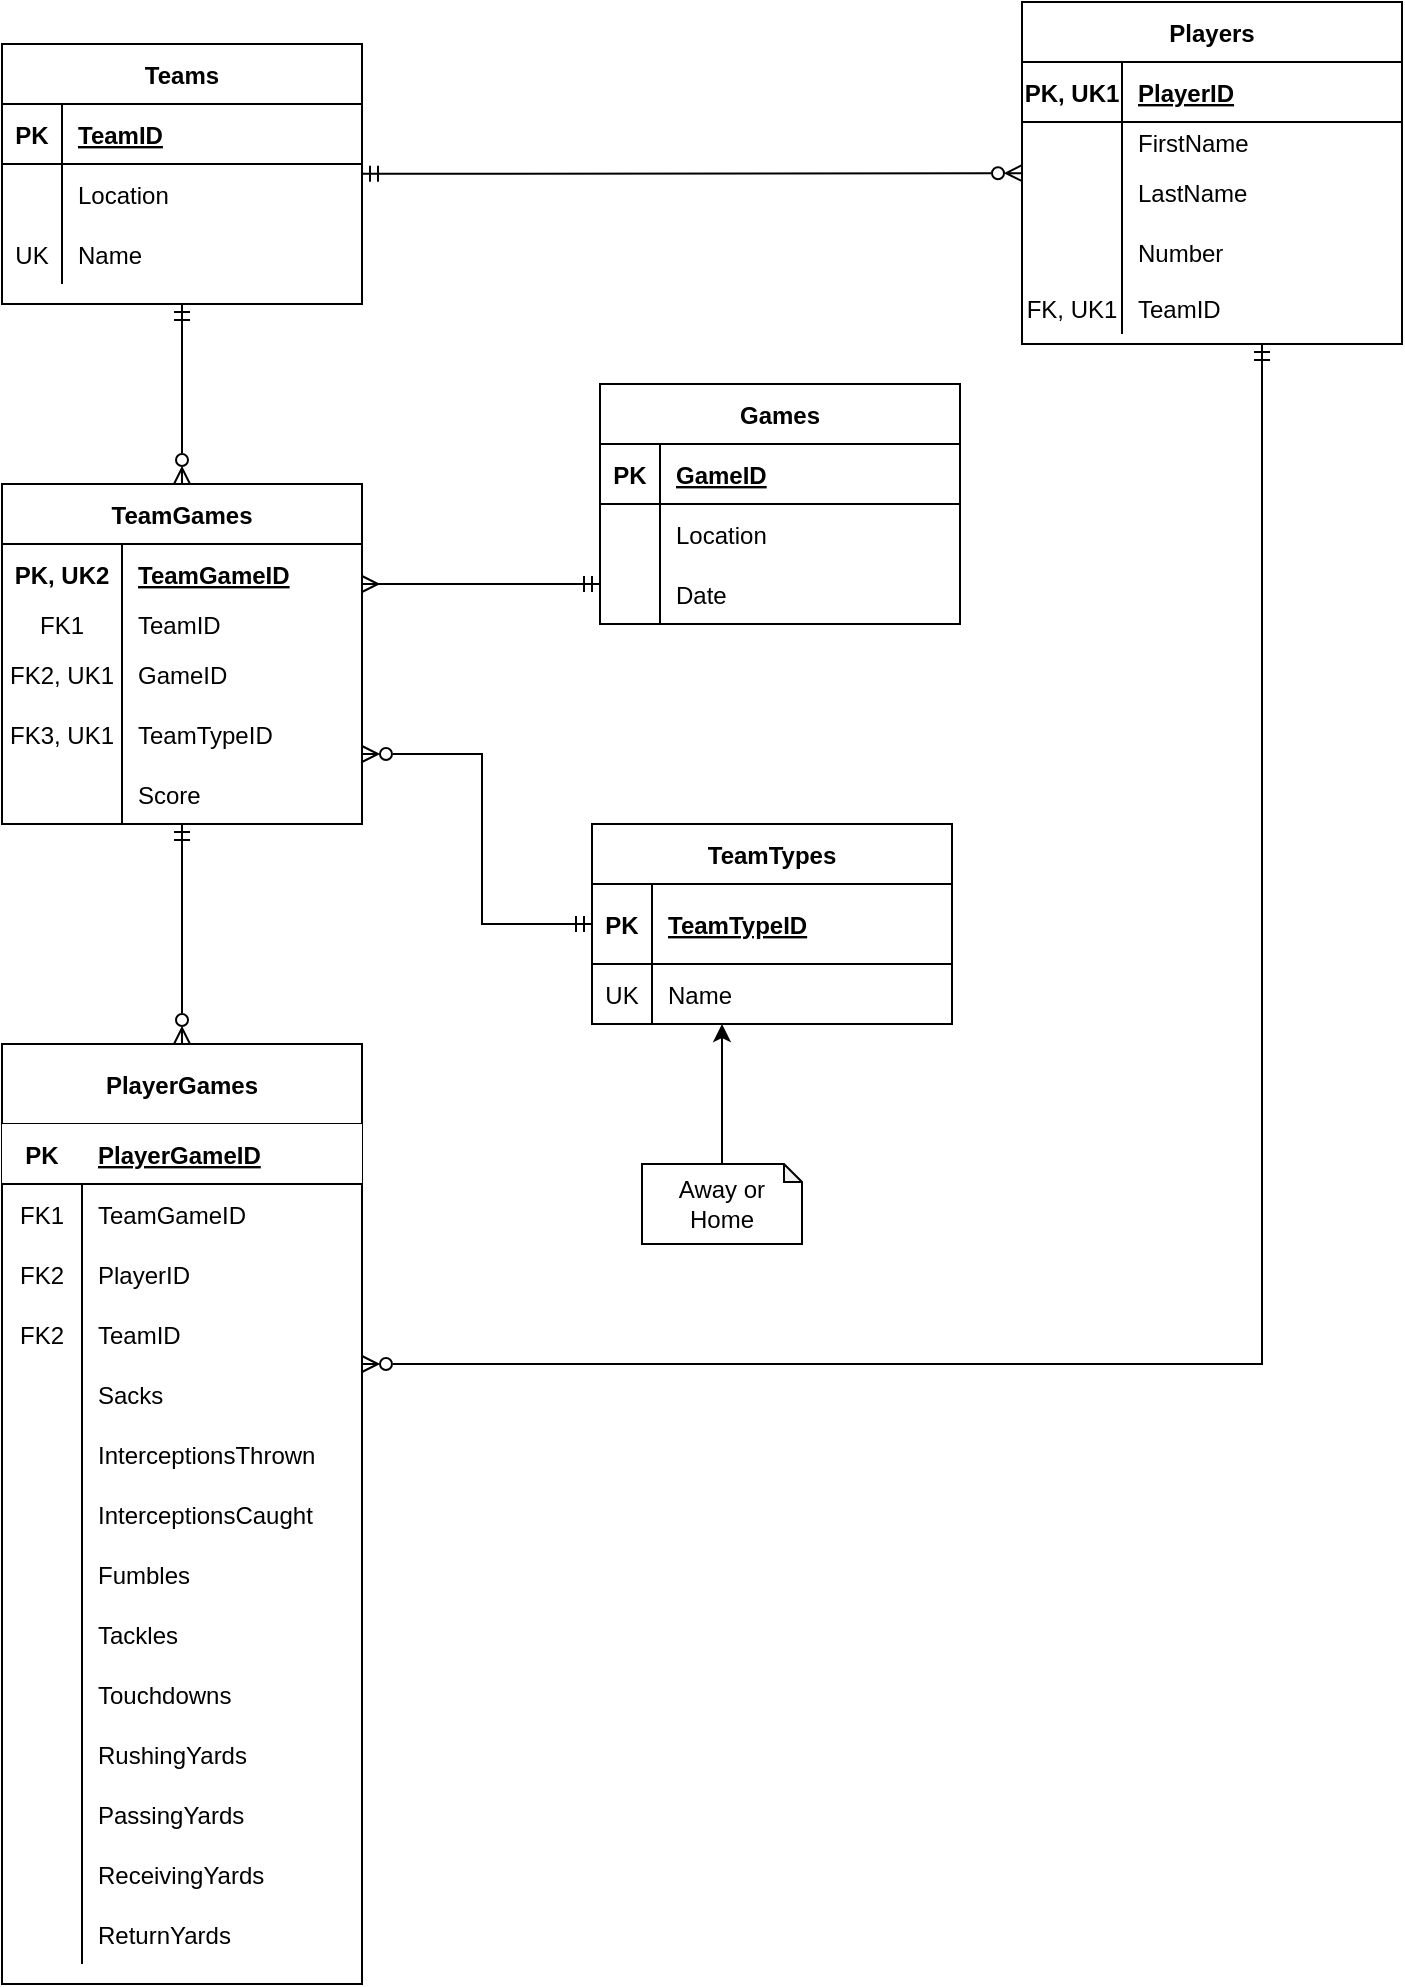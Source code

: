 <mxfile version="15.6.6" type="github">
  <diagram id="rpLcO44KEPqg9fNIF_PO" name="Page-1">
    <mxGraphModel dx="870" dy="626" grid="1" gridSize="10" guides="1" tooltips="1" connect="1" arrows="1" fold="1" page="1" pageScale="1" pageWidth="850" pageHeight="1100" math="0" shadow="0">
      <root>
        <mxCell id="0" />
        <mxCell id="1" parent="0" />
        <mxCell id="sva5IwoeSGfi5e30WyxT-1" style="rounded=0;orthogonalLoop=1;jettySize=auto;html=1;startArrow=ERmandOne;startFill=0;endArrow=ERzeroToMany;endFill=0;strokeColor=default;labelBackgroundColor=default;fontColor=default;" parent="1" source="sva5IwoeSGfi5e30WyxT-2" target="sva5IwoeSGfi5e30WyxT-15" edge="1">
          <mxGeometry relative="1" as="geometry">
            <mxPoint x="280" y="104" as="targetPoint" />
            <mxPoint x="220" y="111.6" as="sourcePoint" />
          </mxGeometry>
        </mxCell>
        <mxCell id="sva5IwoeSGfi5e30WyxT-2" value="Teams" style="shape=table;startSize=30;container=1;collapsible=1;childLayout=tableLayout;fixedRows=1;rowLines=0;fontStyle=1;align=center;resizeLast=1;" parent="1" vertex="1">
          <mxGeometry x="40" y="40" width="180" height="130" as="geometry" />
        </mxCell>
        <mxCell id="sva5IwoeSGfi5e30WyxT-3" value="" style="shape=partialRectangle;collapsible=0;dropTarget=0;pointerEvents=0;fillColor=none;top=0;left=0;bottom=1;right=0;points=[[0,0.5],[1,0.5]];portConstraint=eastwest;align=center;" parent="sva5IwoeSGfi5e30WyxT-2" vertex="1">
          <mxGeometry y="30" width="180" height="30" as="geometry" />
        </mxCell>
        <mxCell id="sva5IwoeSGfi5e30WyxT-4" value="PK" style="shape=partialRectangle;connectable=0;fillColor=none;top=0;left=0;bottom=0;right=0;fontStyle=1;overflow=hidden;align=center;" parent="sva5IwoeSGfi5e30WyxT-3" vertex="1">
          <mxGeometry width="30" height="30" as="geometry">
            <mxRectangle width="30" height="30" as="alternateBounds" />
          </mxGeometry>
        </mxCell>
        <mxCell id="sva5IwoeSGfi5e30WyxT-5" value="TeamID" style="shape=partialRectangle;connectable=0;fillColor=none;top=0;left=0;bottom=0;right=0;align=left;spacingLeft=6;fontStyle=5;overflow=hidden;" parent="sva5IwoeSGfi5e30WyxT-3" vertex="1">
          <mxGeometry x="30" width="150" height="30" as="geometry">
            <mxRectangle width="150" height="30" as="alternateBounds" />
          </mxGeometry>
        </mxCell>
        <mxCell id="sva5IwoeSGfi5e30WyxT-6" value="" style="shape=partialRectangle;collapsible=0;dropTarget=0;pointerEvents=0;fillColor=none;top=0;left=0;bottom=0;right=0;points=[[0,0.5],[1,0.5]];portConstraint=eastwest;align=center;" parent="sva5IwoeSGfi5e30WyxT-2" vertex="1">
          <mxGeometry y="60" width="180" height="30" as="geometry" />
        </mxCell>
        <mxCell id="sva5IwoeSGfi5e30WyxT-7" value="" style="shape=partialRectangle;connectable=0;fillColor=none;top=0;left=0;bottom=0;right=0;editable=1;overflow=hidden;align=center;" parent="sva5IwoeSGfi5e30WyxT-6" vertex="1">
          <mxGeometry width="30" height="30" as="geometry">
            <mxRectangle width="30" height="30" as="alternateBounds" />
          </mxGeometry>
        </mxCell>
        <mxCell id="sva5IwoeSGfi5e30WyxT-8" value="Location" style="shape=partialRectangle;connectable=0;fillColor=none;top=0;left=0;bottom=0;right=0;align=left;spacingLeft=6;overflow=hidden;" parent="sva5IwoeSGfi5e30WyxT-6" vertex="1">
          <mxGeometry x="30" width="150" height="30" as="geometry">
            <mxRectangle width="150" height="30" as="alternateBounds" />
          </mxGeometry>
        </mxCell>
        <mxCell id="sva5IwoeSGfi5e30WyxT-9" value="" style="shape=partialRectangle;collapsible=0;dropTarget=0;pointerEvents=0;fillColor=none;top=0;left=0;bottom=0;right=0;points=[[0,0.5],[1,0.5]];portConstraint=eastwest;align=center;" parent="sva5IwoeSGfi5e30WyxT-2" vertex="1">
          <mxGeometry y="90" width="180" height="30" as="geometry" />
        </mxCell>
        <mxCell id="sva5IwoeSGfi5e30WyxT-10" value="UK" style="shape=partialRectangle;connectable=0;fillColor=none;top=0;left=0;bottom=0;right=0;editable=1;overflow=hidden;align=center;" parent="sva5IwoeSGfi5e30WyxT-9" vertex="1">
          <mxGeometry width="30" height="30" as="geometry">
            <mxRectangle width="30" height="30" as="alternateBounds" />
          </mxGeometry>
        </mxCell>
        <mxCell id="sva5IwoeSGfi5e30WyxT-11" value="Name" style="shape=partialRectangle;connectable=0;fillColor=none;top=0;left=0;bottom=0;right=0;align=left;spacingLeft=6;overflow=hidden;" parent="sva5IwoeSGfi5e30WyxT-9" vertex="1">
          <mxGeometry x="30" width="150" height="30" as="geometry">
            <mxRectangle width="150" height="30" as="alternateBounds" />
          </mxGeometry>
        </mxCell>
        <mxCell id="sva5IwoeSGfi5e30WyxT-15" value="Players" style="shape=table;startSize=30;container=1;collapsible=1;childLayout=tableLayout;fixedRows=1;rowLines=0;fontStyle=1;align=center;resizeLast=1;fillColor=default;strokeColor=default;fontColor=default;" parent="1" vertex="1">
          <mxGeometry x="550" y="19" width="190" height="171" as="geometry" />
        </mxCell>
        <mxCell id="sva5IwoeSGfi5e30WyxT-16" value="" style="shape=partialRectangle;collapsible=0;dropTarget=0;pointerEvents=0;fillColor=none;top=0;left=0;bottom=1;right=0;points=[[0,0.5],[1,0.5]];portConstraint=eastwest;align=center;" parent="sva5IwoeSGfi5e30WyxT-15" vertex="1">
          <mxGeometry y="30" width="190" height="30" as="geometry" />
        </mxCell>
        <mxCell id="sva5IwoeSGfi5e30WyxT-17" value="PK, UK1" style="shape=partialRectangle;connectable=0;fillColor=none;top=0;left=0;bottom=0;right=0;fontStyle=1;overflow=hidden;align=center;fontColor=default;strokeColor=default;" parent="sva5IwoeSGfi5e30WyxT-16" vertex="1">
          <mxGeometry width="50" height="30" as="geometry">
            <mxRectangle width="50" height="30" as="alternateBounds" />
          </mxGeometry>
        </mxCell>
        <mxCell id="sva5IwoeSGfi5e30WyxT-18" value="PlayerID" style="shape=partialRectangle;connectable=0;fillColor=none;top=0;left=0;bottom=0;right=0;align=left;spacingLeft=6;fontStyle=5;overflow=hidden;" parent="sva5IwoeSGfi5e30WyxT-16" vertex="1">
          <mxGeometry x="50" width="140" height="30" as="geometry">
            <mxRectangle width="140" height="30" as="alternateBounds" />
          </mxGeometry>
        </mxCell>
        <mxCell id="sva5IwoeSGfi5e30WyxT-19" value="" style="shape=partialRectangle;collapsible=0;dropTarget=0;pointerEvents=0;fillColor=none;top=0;left=0;bottom=0;right=0;points=[[0,0.5],[1,0.5]];portConstraint=eastwest;align=center;" parent="sva5IwoeSGfi5e30WyxT-15" vertex="1">
          <mxGeometry y="60" width="190" height="20" as="geometry" />
        </mxCell>
        <mxCell id="sva5IwoeSGfi5e30WyxT-20" value="" style="shape=partialRectangle;connectable=0;fillColor=none;top=0;left=0;bottom=0;right=0;editable=1;overflow=hidden;align=center;" parent="sva5IwoeSGfi5e30WyxT-19" vertex="1">
          <mxGeometry width="50" height="20" as="geometry">
            <mxRectangle width="50" height="20" as="alternateBounds" />
          </mxGeometry>
        </mxCell>
        <mxCell id="sva5IwoeSGfi5e30WyxT-21" value="FirstName" style="shape=partialRectangle;connectable=0;fillColor=none;top=0;left=0;bottom=0;right=0;align=left;spacingLeft=6;overflow=hidden;" parent="sva5IwoeSGfi5e30WyxT-19" vertex="1">
          <mxGeometry x="50" width="140" height="20" as="geometry">
            <mxRectangle width="140" height="20" as="alternateBounds" />
          </mxGeometry>
        </mxCell>
        <mxCell id="sva5IwoeSGfi5e30WyxT-22" value="" style="shape=partialRectangle;collapsible=0;dropTarget=0;pointerEvents=0;fillColor=none;top=0;left=0;bottom=0;right=0;points=[[0,0.5],[1,0.5]];portConstraint=eastwest;align=center;" parent="sva5IwoeSGfi5e30WyxT-15" vertex="1">
          <mxGeometry y="80" width="190" height="30" as="geometry" />
        </mxCell>
        <mxCell id="sva5IwoeSGfi5e30WyxT-23" value="" style="shape=partialRectangle;connectable=0;fillColor=none;top=0;left=0;bottom=0;right=0;editable=1;overflow=hidden;align=center;" parent="sva5IwoeSGfi5e30WyxT-22" vertex="1">
          <mxGeometry width="50" height="30" as="geometry">
            <mxRectangle width="50" height="30" as="alternateBounds" />
          </mxGeometry>
        </mxCell>
        <mxCell id="sva5IwoeSGfi5e30WyxT-24" value="LastName" style="shape=partialRectangle;connectable=0;fillColor=none;top=0;left=0;bottom=0;right=0;align=left;spacingLeft=6;overflow=hidden;" parent="sva5IwoeSGfi5e30WyxT-22" vertex="1">
          <mxGeometry x="50" width="140" height="30" as="geometry">
            <mxRectangle width="140" height="30" as="alternateBounds" />
          </mxGeometry>
        </mxCell>
        <mxCell id="sva5IwoeSGfi5e30WyxT-25" value="" style="shape=partialRectangle;collapsible=0;dropTarget=0;pointerEvents=0;fillColor=none;top=0;left=0;bottom=0;right=0;points=[[0,0.5],[1,0.5]];portConstraint=eastwest;align=center;" parent="sva5IwoeSGfi5e30WyxT-15" vertex="1">
          <mxGeometry y="110" width="190" height="30" as="geometry" />
        </mxCell>
        <mxCell id="sva5IwoeSGfi5e30WyxT-26" value="" style="shape=partialRectangle;connectable=0;fillColor=none;top=0;left=0;bottom=0;right=0;editable=1;overflow=hidden;align=center;" parent="sva5IwoeSGfi5e30WyxT-25" vertex="1">
          <mxGeometry width="50" height="30" as="geometry">
            <mxRectangle width="50" height="30" as="alternateBounds" />
          </mxGeometry>
        </mxCell>
        <mxCell id="sva5IwoeSGfi5e30WyxT-27" value="Number" style="shape=partialRectangle;connectable=0;fillColor=none;top=0;left=0;bottom=0;right=0;align=left;spacingLeft=6;overflow=hidden;" parent="sva5IwoeSGfi5e30WyxT-25" vertex="1">
          <mxGeometry x="50" width="140" height="30" as="geometry">
            <mxRectangle width="140" height="30" as="alternateBounds" />
          </mxGeometry>
        </mxCell>
        <mxCell id="sva5IwoeSGfi5e30WyxT-107" value="" style="shape=partialRectangle;collapsible=0;dropTarget=0;pointerEvents=0;fillColor=none;top=0;left=0;bottom=0;right=0;points=[[0,0.5],[1,0.5]];portConstraint=eastwest;" parent="sva5IwoeSGfi5e30WyxT-15" vertex="1">
          <mxGeometry y="140" width="190" height="26" as="geometry" />
        </mxCell>
        <mxCell id="sva5IwoeSGfi5e30WyxT-108" value="FK, UK1" style="shape=partialRectangle;connectable=0;fillColor=none;top=0;left=0;bottom=0;right=0;fontStyle=0;overflow=hidden;fontColor=default;strokeColor=default;" parent="sva5IwoeSGfi5e30WyxT-107" vertex="1">
          <mxGeometry width="50" height="26" as="geometry">
            <mxRectangle width="50" height="26" as="alternateBounds" />
          </mxGeometry>
        </mxCell>
        <mxCell id="sva5IwoeSGfi5e30WyxT-109" value="TeamID" style="shape=partialRectangle;connectable=0;fillColor=none;top=0;left=0;bottom=0;right=0;align=left;spacingLeft=6;fontStyle=0;overflow=hidden;" parent="sva5IwoeSGfi5e30WyxT-107" vertex="1">
          <mxGeometry x="50" width="140" height="26" as="geometry">
            <mxRectangle width="140" height="26" as="alternateBounds" />
          </mxGeometry>
        </mxCell>
        <mxCell id="sva5IwoeSGfi5e30WyxT-29" value="TeamTypes" style="shape=table;startSize=30;container=1;collapsible=1;childLayout=tableLayout;fixedRows=1;rowLines=0;fontStyle=1;align=center;resizeLast=1;fillColor=default;strokeColor=default;fontColor=default;" parent="1" vertex="1">
          <mxGeometry x="335" y="430" width="180" height="100" as="geometry" />
        </mxCell>
        <mxCell id="sva5IwoeSGfi5e30WyxT-30" value="" style="shape=partialRectangle;collapsible=0;dropTarget=0;pointerEvents=0;fillColor=none;top=0;left=0;bottom=1;right=0;points=[[0,0.5],[1,0.5]];portConstraint=eastwest;align=center;" parent="sva5IwoeSGfi5e30WyxT-29" vertex="1">
          <mxGeometry y="30" width="180" height="40" as="geometry" />
        </mxCell>
        <mxCell id="sva5IwoeSGfi5e30WyxT-31" value="PK" style="shape=partialRectangle;connectable=0;fillColor=none;top=0;left=0;bottom=0;right=0;fontStyle=1;overflow=hidden;align=center;" parent="sva5IwoeSGfi5e30WyxT-30" vertex="1">
          <mxGeometry width="30" height="40" as="geometry">
            <mxRectangle width="30" height="40" as="alternateBounds" />
          </mxGeometry>
        </mxCell>
        <mxCell id="sva5IwoeSGfi5e30WyxT-32" value="TeamTypeID" style="shape=partialRectangle;connectable=0;fillColor=none;top=0;left=0;bottom=0;right=0;align=left;spacingLeft=6;fontStyle=5;overflow=hidden;" parent="sva5IwoeSGfi5e30WyxT-30" vertex="1">
          <mxGeometry x="30" width="150" height="40" as="geometry">
            <mxRectangle width="150" height="40" as="alternateBounds" />
          </mxGeometry>
        </mxCell>
        <mxCell id="sva5IwoeSGfi5e30WyxT-33" value="" style="shape=partialRectangle;collapsible=0;dropTarget=0;pointerEvents=0;fillColor=none;top=0;left=0;bottom=0;right=0;points=[[0,0.5],[1,0.5]];portConstraint=eastwest;align=center;" parent="sva5IwoeSGfi5e30WyxT-29" vertex="1">
          <mxGeometry y="70" width="180" height="30" as="geometry" />
        </mxCell>
        <mxCell id="sva5IwoeSGfi5e30WyxT-34" value="UK" style="shape=partialRectangle;connectable=0;fillColor=none;top=0;left=0;bottom=0;right=0;editable=1;overflow=hidden;align=center;fontColor=default;" parent="sva5IwoeSGfi5e30WyxT-33" vertex="1">
          <mxGeometry width="30" height="30" as="geometry">
            <mxRectangle width="30" height="30" as="alternateBounds" />
          </mxGeometry>
        </mxCell>
        <mxCell id="sva5IwoeSGfi5e30WyxT-35" value="Name" style="shape=partialRectangle;connectable=0;fillColor=none;top=0;left=0;bottom=0;right=0;align=left;spacingLeft=6;overflow=hidden;strokeColor=default;fontColor=default;" parent="sva5IwoeSGfi5e30WyxT-33" vertex="1">
          <mxGeometry x="30" width="150" height="30" as="geometry">
            <mxRectangle width="150" height="30" as="alternateBounds" />
          </mxGeometry>
        </mxCell>
        <mxCell id="sva5IwoeSGfi5e30WyxT-42" value="PlayerGames" style="shape=table;startSize=40;container=1;collapsible=1;childLayout=tableLayout;fixedRows=1;rowLines=0;fontStyle=1;align=center;resizeLast=1;fillColor=default;strokeColor=default;fontColor=default;" parent="1" vertex="1">
          <mxGeometry x="40" y="540" width="180" height="470" as="geometry" />
        </mxCell>
        <mxCell id="sva5IwoeSGfi5e30WyxT-43" value="" style="shape=partialRectangle;collapsible=0;dropTarget=0;pointerEvents=0;fillColor=default;top=0;left=0;bottom=1;right=0;points=[[0,0.5],[1,0.5]];portConstraint=eastwest;align=center;strokeColor=default;fontColor=default;" parent="sva5IwoeSGfi5e30WyxT-42" vertex="1">
          <mxGeometry y="40" width="180" height="30" as="geometry" />
        </mxCell>
        <mxCell id="sva5IwoeSGfi5e30WyxT-44" value="PK" style="shape=partialRectangle;connectable=0;fillColor=none;top=0;left=0;bottom=0;right=0;fontStyle=1;overflow=hidden;align=center;strokeColor=default;fontColor=default;" parent="sva5IwoeSGfi5e30WyxT-43" vertex="1">
          <mxGeometry width="40" height="30" as="geometry">
            <mxRectangle width="40" height="30" as="alternateBounds" />
          </mxGeometry>
        </mxCell>
        <mxCell id="sva5IwoeSGfi5e30WyxT-45" value="PlayerGameID" style="shape=partialRectangle;connectable=0;fillColor=none;top=0;left=0;bottom=0;right=0;align=left;spacingLeft=6;fontStyle=5;overflow=hidden;" parent="sva5IwoeSGfi5e30WyxT-43" vertex="1">
          <mxGeometry x="40" width="140" height="30" as="geometry">
            <mxRectangle width="140" height="30" as="alternateBounds" />
          </mxGeometry>
        </mxCell>
        <mxCell id="sva5IwoeSGfi5e30WyxT-46" value="" style="shape=partialRectangle;collapsible=0;dropTarget=0;pointerEvents=0;fillColor=none;top=0;left=0;bottom=0;right=0;points=[[0,0.5],[1,0.5]];portConstraint=eastwest;align=center;strokeColor=default;fontColor=default;" parent="sva5IwoeSGfi5e30WyxT-42" vertex="1">
          <mxGeometry y="70" width="180" height="30" as="geometry" />
        </mxCell>
        <mxCell id="sva5IwoeSGfi5e30WyxT-47" value="FK1" style="shape=partialRectangle;connectable=0;fillColor=none;top=0;left=0;bottom=0;right=0;editable=1;overflow=hidden;align=center;strokeColor=default;fontColor=default;" parent="sva5IwoeSGfi5e30WyxT-46" vertex="1">
          <mxGeometry width="40" height="30" as="geometry">
            <mxRectangle width="40" height="30" as="alternateBounds" />
          </mxGeometry>
        </mxCell>
        <mxCell id="sva5IwoeSGfi5e30WyxT-48" value="TeamGameID" style="shape=partialRectangle;connectable=0;fillColor=none;top=0;left=0;bottom=0;right=0;align=left;spacingLeft=6;overflow=hidden;strokeColor=default;fontColor=default;" parent="sva5IwoeSGfi5e30WyxT-46" vertex="1">
          <mxGeometry x="40" width="140" height="30" as="geometry">
            <mxRectangle width="140" height="30" as="alternateBounds" />
          </mxGeometry>
        </mxCell>
        <mxCell id="sva5IwoeSGfi5e30WyxT-49" value="" style="shape=partialRectangle;collapsible=0;dropTarget=0;pointerEvents=0;fillColor=none;top=0;left=0;bottom=0;right=0;points=[[0,0.5],[1,0.5]];portConstraint=eastwest;align=center;" parent="sva5IwoeSGfi5e30WyxT-42" vertex="1">
          <mxGeometry y="100" width="180" height="30" as="geometry" />
        </mxCell>
        <mxCell id="sva5IwoeSGfi5e30WyxT-50" value="FK2" style="shape=partialRectangle;connectable=0;fillColor=none;top=0;left=0;bottom=0;right=0;editable=1;overflow=hidden;align=center;fontColor=default;" parent="sva5IwoeSGfi5e30WyxT-49" vertex="1">
          <mxGeometry width="40" height="30" as="geometry">
            <mxRectangle width="40" height="30" as="alternateBounds" />
          </mxGeometry>
        </mxCell>
        <mxCell id="sva5IwoeSGfi5e30WyxT-51" value="PlayerID" style="shape=partialRectangle;connectable=0;fillColor=none;top=0;left=0;bottom=0;right=0;align=left;spacingLeft=6;overflow=hidden;" parent="sva5IwoeSGfi5e30WyxT-49" vertex="1">
          <mxGeometry x="40" width="140" height="30" as="geometry">
            <mxRectangle width="140" height="30" as="alternateBounds" />
          </mxGeometry>
        </mxCell>
        <mxCell id="aL4BKAaWPL6x4Xh80zzp-14" value="" style="shape=partialRectangle;collapsible=0;dropTarget=0;pointerEvents=0;fillColor=none;top=0;left=0;bottom=0;right=0;points=[[0,0.5],[1,0.5]];portConstraint=eastwest;fontColor=default;strokeColor=default;" vertex="1" parent="sva5IwoeSGfi5e30WyxT-42">
          <mxGeometry y="130" width="180" height="30" as="geometry" />
        </mxCell>
        <mxCell id="aL4BKAaWPL6x4Xh80zzp-15" value="FK2" style="shape=partialRectangle;connectable=0;fillColor=none;top=0;left=0;bottom=0;right=0;fontStyle=0;overflow=hidden;fontColor=default;strokeColor=default;" vertex="1" parent="aL4BKAaWPL6x4Xh80zzp-14">
          <mxGeometry width="40" height="30" as="geometry">
            <mxRectangle width="40" height="30" as="alternateBounds" />
          </mxGeometry>
        </mxCell>
        <mxCell id="aL4BKAaWPL6x4Xh80zzp-16" value="TeamID" style="shape=partialRectangle;connectable=0;fillColor=none;top=0;left=0;bottom=0;right=0;align=left;spacingLeft=6;fontStyle=0;overflow=hidden;fontColor=default;strokeColor=default;" vertex="1" parent="aL4BKAaWPL6x4Xh80zzp-14">
          <mxGeometry x="40" width="140" height="30" as="geometry">
            <mxRectangle width="140" height="30" as="alternateBounds" />
          </mxGeometry>
        </mxCell>
        <mxCell id="sva5IwoeSGfi5e30WyxT-52" value="" style="shape=partialRectangle;collapsible=0;dropTarget=0;pointerEvents=0;fillColor=none;top=0;left=0;bottom=0;right=0;points=[[0,0.5],[1,0.5]];portConstraint=eastwest;" parent="sva5IwoeSGfi5e30WyxT-42" vertex="1">
          <mxGeometry y="160" width="180" height="30" as="geometry" />
        </mxCell>
        <mxCell id="sva5IwoeSGfi5e30WyxT-53" value="" style="shape=partialRectangle;connectable=0;fillColor=none;top=0;left=0;bottom=0;right=0;editable=1;overflow=hidden;" parent="sva5IwoeSGfi5e30WyxT-52" vertex="1">
          <mxGeometry width="40" height="30" as="geometry">
            <mxRectangle width="40" height="30" as="alternateBounds" />
          </mxGeometry>
        </mxCell>
        <mxCell id="sva5IwoeSGfi5e30WyxT-54" value="Sacks" style="shape=partialRectangle;connectable=0;fillColor=none;top=0;left=0;bottom=0;right=0;align=left;spacingLeft=6;overflow=hidden;fontColor=default;" parent="sva5IwoeSGfi5e30WyxT-52" vertex="1">
          <mxGeometry x="40" width="140" height="30" as="geometry">
            <mxRectangle width="140" height="30" as="alternateBounds" />
          </mxGeometry>
        </mxCell>
        <mxCell id="sva5IwoeSGfi5e30WyxT-55" value="" style="shape=partialRectangle;collapsible=0;dropTarget=0;pointerEvents=0;fillColor=none;top=0;left=0;bottom=0;right=0;points=[[0,0.5],[1,0.5]];portConstraint=eastwest;" parent="sva5IwoeSGfi5e30WyxT-42" vertex="1">
          <mxGeometry y="190" width="180" height="30" as="geometry" />
        </mxCell>
        <mxCell id="sva5IwoeSGfi5e30WyxT-56" value="" style="shape=partialRectangle;connectable=0;fillColor=none;top=0;left=0;bottom=0;right=0;editable=1;overflow=hidden;" parent="sva5IwoeSGfi5e30WyxT-55" vertex="1">
          <mxGeometry width="40" height="30" as="geometry">
            <mxRectangle width="40" height="30" as="alternateBounds" />
          </mxGeometry>
        </mxCell>
        <mxCell id="sva5IwoeSGfi5e30WyxT-57" value="InterceptionsThrown" style="shape=partialRectangle;connectable=0;fillColor=none;top=0;left=0;bottom=0;right=0;align=left;spacingLeft=6;overflow=hidden;" parent="sva5IwoeSGfi5e30WyxT-55" vertex="1">
          <mxGeometry x="40" width="140" height="30" as="geometry">
            <mxRectangle width="140" height="30" as="alternateBounds" />
          </mxGeometry>
        </mxCell>
        <mxCell id="sva5IwoeSGfi5e30WyxT-58" value="" style="shape=partialRectangle;collapsible=0;dropTarget=0;pointerEvents=0;fillColor=none;top=0;left=0;bottom=0;right=0;points=[[0,0.5],[1,0.5]];portConstraint=eastwest;" parent="sva5IwoeSGfi5e30WyxT-42" vertex="1">
          <mxGeometry y="220" width="180" height="30" as="geometry" />
        </mxCell>
        <mxCell id="sva5IwoeSGfi5e30WyxT-59" value="" style="shape=partialRectangle;connectable=0;fillColor=none;top=0;left=0;bottom=0;right=0;editable=1;overflow=hidden;" parent="sva5IwoeSGfi5e30WyxT-58" vertex="1">
          <mxGeometry width="40" height="30" as="geometry">
            <mxRectangle width="40" height="30" as="alternateBounds" />
          </mxGeometry>
        </mxCell>
        <mxCell id="sva5IwoeSGfi5e30WyxT-60" value="InterceptionsCaught" style="shape=partialRectangle;connectable=0;fillColor=none;top=0;left=0;bottom=0;right=0;align=left;spacingLeft=6;overflow=hidden;" parent="sva5IwoeSGfi5e30WyxT-58" vertex="1">
          <mxGeometry x="40" width="140" height="30" as="geometry">
            <mxRectangle width="140" height="30" as="alternateBounds" />
          </mxGeometry>
        </mxCell>
        <mxCell id="sva5IwoeSGfi5e30WyxT-61" value="" style="shape=partialRectangle;collapsible=0;dropTarget=0;pointerEvents=0;fillColor=none;top=0;left=0;bottom=0;right=0;points=[[0,0.5],[1,0.5]];portConstraint=eastwest;" parent="sva5IwoeSGfi5e30WyxT-42" vertex="1">
          <mxGeometry y="250" width="180" height="30" as="geometry" />
        </mxCell>
        <mxCell id="sva5IwoeSGfi5e30WyxT-62" value="" style="shape=partialRectangle;connectable=0;fillColor=none;top=0;left=0;bottom=0;right=0;editable=1;overflow=hidden;" parent="sva5IwoeSGfi5e30WyxT-61" vertex="1">
          <mxGeometry width="40" height="30" as="geometry">
            <mxRectangle width="40" height="30" as="alternateBounds" />
          </mxGeometry>
        </mxCell>
        <mxCell id="sva5IwoeSGfi5e30WyxT-63" value="Fumbles" style="shape=partialRectangle;connectable=0;fillColor=none;top=0;left=0;bottom=0;right=0;align=left;spacingLeft=6;overflow=hidden;" parent="sva5IwoeSGfi5e30WyxT-61" vertex="1">
          <mxGeometry x="40" width="140" height="30" as="geometry">
            <mxRectangle width="140" height="30" as="alternateBounds" />
          </mxGeometry>
        </mxCell>
        <mxCell id="sva5IwoeSGfi5e30WyxT-64" value="" style="shape=partialRectangle;collapsible=0;dropTarget=0;pointerEvents=0;fillColor=none;top=0;left=0;bottom=0;right=0;points=[[0,0.5],[1,0.5]];portConstraint=eastwest;" parent="sva5IwoeSGfi5e30WyxT-42" vertex="1">
          <mxGeometry y="280" width="180" height="30" as="geometry" />
        </mxCell>
        <mxCell id="sva5IwoeSGfi5e30WyxT-65" value="" style="shape=partialRectangle;connectable=0;fillColor=none;top=0;left=0;bottom=0;right=0;editable=1;overflow=hidden;" parent="sva5IwoeSGfi5e30WyxT-64" vertex="1">
          <mxGeometry width="40" height="30" as="geometry">
            <mxRectangle width="40" height="30" as="alternateBounds" />
          </mxGeometry>
        </mxCell>
        <mxCell id="sva5IwoeSGfi5e30WyxT-66" value="Tackles" style="shape=partialRectangle;connectable=0;fillColor=none;top=0;left=0;bottom=0;right=0;align=left;spacingLeft=6;overflow=hidden;" parent="sva5IwoeSGfi5e30WyxT-64" vertex="1">
          <mxGeometry x="40" width="140" height="30" as="geometry">
            <mxRectangle width="140" height="30" as="alternateBounds" />
          </mxGeometry>
        </mxCell>
        <mxCell id="sva5IwoeSGfi5e30WyxT-67" value="" style="shape=partialRectangle;collapsible=0;dropTarget=0;pointerEvents=0;fillColor=none;top=0;left=0;bottom=0;right=0;points=[[0,0.5],[1,0.5]];portConstraint=eastwest;align=center;" parent="sva5IwoeSGfi5e30WyxT-42" vertex="1">
          <mxGeometry y="310" width="180" height="30" as="geometry" />
        </mxCell>
        <mxCell id="sva5IwoeSGfi5e30WyxT-68" value="" style="shape=partialRectangle;connectable=0;fillColor=none;top=0;left=0;bottom=0;right=0;editable=1;overflow=hidden;align=center;" parent="sva5IwoeSGfi5e30WyxT-67" vertex="1">
          <mxGeometry width="40" height="30" as="geometry">
            <mxRectangle width="40" height="30" as="alternateBounds" />
          </mxGeometry>
        </mxCell>
        <mxCell id="sva5IwoeSGfi5e30WyxT-69" value="Touchdowns" style="shape=partialRectangle;connectable=0;fillColor=none;top=0;left=0;bottom=0;right=0;align=left;spacingLeft=6;overflow=hidden;" parent="sva5IwoeSGfi5e30WyxT-67" vertex="1">
          <mxGeometry x="40" width="140" height="30" as="geometry">
            <mxRectangle width="140" height="30" as="alternateBounds" />
          </mxGeometry>
        </mxCell>
        <mxCell id="aL4BKAaWPL6x4Xh80zzp-4" value="" style="shape=partialRectangle;collapsible=0;dropTarget=0;pointerEvents=0;fillColor=none;top=0;left=0;bottom=0;right=0;points=[[0,0.5],[1,0.5]];portConstraint=eastwest;fontColor=default;strokeColor=default;" vertex="1" parent="sva5IwoeSGfi5e30WyxT-42">
          <mxGeometry y="340" width="180" height="30" as="geometry" />
        </mxCell>
        <mxCell id="aL4BKAaWPL6x4Xh80zzp-5" value="" style="shape=partialRectangle;connectable=0;fillColor=none;top=0;left=0;bottom=0;right=0;editable=1;overflow=hidden;fontColor=default;strokeColor=default;" vertex="1" parent="aL4BKAaWPL6x4Xh80zzp-4">
          <mxGeometry width="40" height="30" as="geometry">
            <mxRectangle width="40" height="30" as="alternateBounds" />
          </mxGeometry>
        </mxCell>
        <mxCell id="aL4BKAaWPL6x4Xh80zzp-6" value="RushingYards" style="shape=partialRectangle;connectable=0;fillColor=none;top=0;left=0;bottom=0;right=0;align=left;spacingLeft=6;overflow=hidden;fontColor=default;strokeColor=default;" vertex="1" parent="aL4BKAaWPL6x4Xh80zzp-4">
          <mxGeometry x="40" width="140" height="30" as="geometry">
            <mxRectangle width="140" height="30" as="alternateBounds" />
          </mxGeometry>
        </mxCell>
        <mxCell id="aL4BKAaWPL6x4Xh80zzp-11" value="" style="shape=partialRectangle;collapsible=0;dropTarget=0;pointerEvents=0;fillColor=none;top=0;left=0;bottom=0;right=0;points=[[0,0.5],[1,0.5]];portConstraint=eastwest;fontColor=default;strokeColor=default;" vertex="1" parent="sva5IwoeSGfi5e30WyxT-42">
          <mxGeometry y="370" width="180" height="30" as="geometry" />
        </mxCell>
        <mxCell id="aL4BKAaWPL6x4Xh80zzp-12" value="" style="shape=partialRectangle;connectable=0;fillColor=none;top=0;left=0;bottom=0;right=0;editable=1;overflow=hidden;fontColor=default;strokeColor=default;" vertex="1" parent="aL4BKAaWPL6x4Xh80zzp-11">
          <mxGeometry width="40" height="30" as="geometry">
            <mxRectangle width="40" height="30" as="alternateBounds" />
          </mxGeometry>
        </mxCell>
        <mxCell id="aL4BKAaWPL6x4Xh80zzp-13" value="PassingYards" style="shape=partialRectangle;connectable=0;fillColor=none;top=0;left=0;bottom=0;right=0;align=left;spacingLeft=6;overflow=hidden;fontColor=default;strokeColor=default;" vertex="1" parent="aL4BKAaWPL6x4Xh80zzp-11">
          <mxGeometry x="40" width="140" height="30" as="geometry">
            <mxRectangle width="140" height="30" as="alternateBounds" />
          </mxGeometry>
        </mxCell>
        <mxCell id="sva5IwoeSGfi5e30WyxT-36" value="" style="shape=partialRectangle;collapsible=0;dropTarget=0;pointerEvents=0;fillColor=none;top=0;left=0;bottom=0;right=0;points=[[0,0.5],[1,0.5]];portConstraint=eastwest;align=center;strokeColor=default;fontColor=default;" parent="sva5IwoeSGfi5e30WyxT-42" vertex="1">
          <mxGeometry y="400" width="180" height="30" as="geometry" />
        </mxCell>
        <mxCell id="sva5IwoeSGfi5e30WyxT-37" value="" style="shape=partialRectangle;connectable=0;fillColor=none;top=0;left=0;bottom=0;right=0;editable=1;overflow=hidden;align=center;" parent="sva5IwoeSGfi5e30WyxT-36" vertex="1">
          <mxGeometry width="40" height="30" as="geometry">
            <mxRectangle width="40" height="30" as="alternateBounds" />
          </mxGeometry>
        </mxCell>
        <mxCell id="sva5IwoeSGfi5e30WyxT-38" value="ReceivingYards" style="shape=partialRectangle;connectable=0;fillColor=none;top=0;left=0;bottom=0;right=0;align=left;spacingLeft=6;overflow=hidden;strokeColor=default;fontColor=default;" parent="sva5IwoeSGfi5e30WyxT-36" vertex="1">
          <mxGeometry x="40" width="140" height="30" as="geometry">
            <mxRectangle width="140" height="30" as="alternateBounds" />
          </mxGeometry>
        </mxCell>
        <mxCell id="aL4BKAaWPL6x4Xh80zzp-17" value="" style="shape=partialRectangle;collapsible=0;dropTarget=0;pointerEvents=0;fillColor=none;top=0;left=0;bottom=0;right=0;points=[[0,0.5],[1,0.5]];portConstraint=eastwest;fontColor=default;strokeColor=default;" vertex="1" parent="sva5IwoeSGfi5e30WyxT-42">
          <mxGeometry y="430" width="180" height="30" as="geometry" />
        </mxCell>
        <mxCell id="aL4BKAaWPL6x4Xh80zzp-18" value="" style="shape=partialRectangle;connectable=0;fillColor=none;top=0;left=0;bottom=0;right=0;editable=1;overflow=hidden;fontColor=default;strokeColor=default;" vertex="1" parent="aL4BKAaWPL6x4Xh80zzp-17">
          <mxGeometry width="40" height="30" as="geometry">
            <mxRectangle width="40" height="30" as="alternateBounds" />
          </mxGeometry>
        </mxCell>
        <mxCell id="aL4BKAaWPL6x4Xh80zzp-19" value="ReturnYards" style="shape=partialRectangle;connectable=0;fillColor=none;top=0;left=0;bottom=0;right=0;align=left;spacingLeft=6;overflow=hidden;fontColor=default;strokeColor=default;" vertex="1" parent="aL4BKAaWPL6x4Xh80zzp-17">
          <mxGeometry x="40" width="140" height="30" as="geometry">
            <mxRectangle width="140" height="30" as="alternateBounds" />
          </mxGeometry>
        </mxCell>
        <mxCell id="sva5IwoeSGfi5e30WyxT-70" value="Games" style="shape=table;startSize=30;container=1;collapsible=1;childLayout=tableLayout;fixedRows=1;rowLines=0;fontStyle=1;align=center;resizeLast=1;fillColor=default;strokeColor=default;fontColor=default;" parent="1" vertex="1">
          <mxGeometry x="339" y="210" width="180" height="120" as="geometry" />
        </mxCell>
        <mxCell id="sva5IwoeSGfi5e30WyxT-71" value="" style="shape=partialRectangle;collapsible=0;dropTarget=0;pointerEvents=0;fillColor=none;top=0;left=0;bottom=1;right=0;points=[[0,0.5],[1,0.5]];portConstraint=eastwest;align=center;" parent="sva5IwoeSGfi5e30WyxT-70" vertex="1">
          <mxGeometry y="30" width="180" height="30" as="geometry" />
        </mxCell>
        <mxCell id="sva5IwoeSGfi5e30WyxT-72" value="PK" style="shape=partialRectangle;connectable=0;fillColor=none;top=0;left=0;bottom=0;right=0;fontStyle=1;overflow=hidden;align=center;" parent="sva5IwoeSGfi5e30WyxT-71" vertex="1">
          <mxGeometry width="30" height="30" as="geometry">
            <mxRectangle width="30" height="30" as="alternateBounds" />
          </mxGeometry>
        </mxCell>
        <mxCell id="sva5IwoeSGfi5e30WyxT-73" value="GameID" style="shape=partialRectangle;connectable=0;fillColor=none;top=0;left=0;bottom=0;right=0;align=left;spacingLeft=6;fontStyle=5;overflow=hidden;" parent="sva5IwoeSGfi5e30WyxT-71" vertex="1">
          <mxGeometry x="30" width="150" height="30" as="geometry">
            <mxRectangle width="150" height="30" as="alternateBounds" />
          </mxGeometry>
        </mxCell>
        <mxCell id="sva5IwoeSGfi5e30WyxT-74" value="" style="shape=partialRectangle;collapsible=0;dropTarget=0;pointerEvents=0;fillColor=none;top=0;left=0;bottom=0;right=0;points=[[0,0.5],[1,0.5]];portConstraint=eastwest;align=center;" parent="sva5IwoeSGfi5e30WyxT-70" vertex="1">
          <mxGeometry y="60" width="180" height="30" as="geometry" />
        </mxCell>
        <mxCell id="sva5IwoeSGfi5e30WyxT-75" value="" style="shape=partialRectangle;connectable=0;fillColor=none;top=0;left=0;bottom=0;right=0;editable=1;overflow=hidden;align=center;" parent="sva5IwoeSGfi5e30WyxT-74" vertex="1">
          <mxGeometry width="30" height="30" as="geometry">
            <mxRectangle width="30" height="30" as="alternateBounds" />
          </mxGeometry>
        </mxCell>
        <mxCell id="sva5IwoeSGfi5e30WyxT-76" value="Location" style="shape=partialRectangle;connectable=0;fillColor=none;top=0;left=0;bottom=0;right=0;align=left;spacingLeft=6;overflow=hidden;" parent="sva5IwoeSGfi5e30WyxT-74" vertex="1">
          <mxGeometry x="30" width="150" height="30" as="geometry">
            <mxRectangle width="150" height="30" as="alternateBounds" />
          </mxGeometry>
        </mxCell>
        <mxCell id="sva5IwoeSGfi5e30WyxT-77" value="" style="shape=partialRectangle;collapsible=0;dropTarget=0;pointerEvents=0;fillColor=none;top=0;left=0;bottom=0;right=0;points=[[0,0.5],[1,0.5]];portConstraint=eastwest;align=center;" parent="sva5IwoeSGfi5e30WyxT-70" vertex="1">
          <mxGeometry y="90" width="180" height="30" as="geometry" />
        </mxCell>
        <mxCell id="sva5IwoeSGfi5e30WyxT-78" value="" style="shape=partialRectangle;connectable=0;fillColor=none;top=0;left=0;bottom=0;right=0;editable=1;overflow=hidden;align=center;" parent="sva5IwoeSGfi5e30WyxT-77" vertex="1">
          <mxGeometry width="30" height="30" as="geometry">
            <mxRectangle width="30" height="30" as="alternateBounds" />
          </mxGeometry>
        </mxCell>
        <mxCell id="sva5IwoeSGfi5e30WyxT-79" value="Date" style="shape=partialRectangle;connectable=0;fillColor=none;top=0;left=0;bottom=0;right=0;align=left;spacingLeft=6;overflow=hidden;strokeColor=default;fontColor=default;" parent="sva5IwoeSGfi5e30WyxT-77" vertex="1">
          <mxGeometry x="30" width="150" height="30" as="geometry">
            <mxRectangle width="150" height="30" as="alternateBounds" />
          </mxGeometry>
        </mxCell>
        <mxCell id="sva5IwoeSGfi5e30WyxT-83" style="edgeStyle=orthogonalEdgeStyle;rounded=0;orthogonalLoop=1;jettySize=auto;html=1;startArrow=ERmandOne;startFill=0;endArrow=ERzeroToMany;endFill=0;strokeColor=default;labelBackgroundColor=default;fontColor=default;" parent="1" source="sva5IwoeSGfi5e30WyxT-29" target="sva5IwoeSGfi5e30WyxT-97" edge="1">
          <mxGeometry relative="1" as="geometry">
            <mxPoint x="500" y="620" as="sourcePoint" />
            <mxPoint x="240" y="410" as="targetPoint" />
            <Array as="points">
              <mxPoint x="280" y="480" />
              <mxPoint x="280" y="395" />
            </Array>
          </mxGeometry>
        </mxCell>
        <mxCell id="sva5IwoeSGfi5e30WyxT-84" value="" style="edgeStyle=orthogonalEdgeStyle;rounded=0;orthogonalLoop=1;jettySize=auto;html=1;startArrow=ERmandOne;startFill=0;endArrow=ERmany;endFill=0;strokeColor=default;labelBackgroundColor=default;fontColor=default;targetPerimeterSpacing=0;endSize=6;" parent="1" source="sva5IwoeSGfi5e30WyxT-70" target="sva5IwoeSGfi5e30WyxT-87" edge="1">
          <mxGeometry relative="1" as="geometry">
            <mxPoint x="320" y="290" as="sourcePoint" />
            <mxPoint x="260" y="295" as="targetPoint" />
            <Array as="points">
              <mxPoint x="320" y="310" />
              <mxPoint x="320" y="310" />
            </Array>
          </mxGeometry>
        </mxCell>
        <mxCell id="sva5IwoeSGfi5e30WyxT-85" value="" style="edgeStyle=orthogonalEdgeStyle;rounded=0;orthogonalLoop=1;jettySize=auto;html=1;startArrow=ERmandOne;startFill=0;endArrow=ERzeroToMany;endFill=0;entryX=0.5;entryY=0;entryDx=0;entryDy=0;exitX=0.5;exitY=1;exitDx=0;exitDy=0;" parent="1" source="sva5IwoeSGfi5e30WyxT-87" target="sva5IwoeSGfi5e30WyxT-42" edge="1">
          <mxGeometry relative="1" as="geometry">
            <mxPoint x="340" y="510" as="sourcePoint" />
            <mxPoint x="390" y="540" as="targetPoint" />
          </mxGeometry>
        </mxCell>
        <mxCell id="sva5IwoeSGfi5e30WyxT-86" style="edgeStyle=orthogonalEdgeStyle;rounded=0;orthogonalLoop=1;jettySize=auto;html=1;startArrow=ERmandOne;startFill=0;endArrow=ERzeroToMany;endFill=0;exitX=0.5;exitY=1;exitDx=0;exitDy=0;" parent="1" source="sva5IwoeSGfi5e30WyxT-2" target="sva5IwoeSGfi5e30WyxT-87" edge="1">
          <mxGeometry relative="1" as="geometry">
            <mxPoint x="330" y="309.86" as="sourcePoint" />
            <mxPoint x="300" y="270" as="targetPoint" />
          </mxGeometry>
        </mxCell>
        <mxCell id="sva5IwoeSGfi5e30WyxT-87" value="TeamGames" style="shape=table;startSize=30;container=1;collapsible=1;childLayout=tableLayout;fixedRows=1;rowLines=0;fontStyle=1;align=center;resizeLast=1;fillColor=default;strokeColor=default;fontColor=default;" parent="1" vertex="1">
          <mxGeometry x="40" y="260" width="180" height="170" as="geometry" />
        </mxCell>
        <mxCell id="sva5IwoeSGfi5e30WyxT-88" value="" style="shape=partialRectangle;collapsible=0;dropTarget=0;pointerEvents=0;fillColor=none;top=0;left=0;bottom=0;right=0;points=[[0,0.5],[1,0.5]];portConstraint=eastwest;strokeColor=default;fontColor=default;" parent="sva5IwoeSGfi5e30WyxT-87" vertex="1">
          <mxGeometry y="30" width="180" height="30" as="geometry" />
        </mxCell>
        <mxCell id="sva5IwoeSGfi5e30WyxT-89" value="PK, UK2" style="shape=partialRectangle;connectable=0;fillColor=none;top=0;left=0;bottom=0;right=0;fontStyle=1;overflow=hidden;fontColor=default;strokeColor=default;" parent="sva5IwoeSGfi5e30WyxT-88" vertex="1">
          <mxGeometry width="60" height="30" as="geometry">
            <mxRectangle width="60" height="30" as="alternateBounds" />
          </mxGeometry>
        </mxCell>
        <mxCell id="sva5IwoeSGfi5e30WyxT-90" value="TeamGameID" style="shape=partialRectangle;connectable=0;fillColor=none;top=0;left=0;bottom=0;right=0;align=left;spacingLeft=6;fontStyle=5;overflow=hidden;strokeColor=default;fontColor=default;" parent="sva5IwoeSGfi5e30WyxT-88" vertex="1">
          <mxGeometry x="60" width="120" height="30" as="geometry">
            <mxRectangle width="120" height="30" as="alternateBounds" />
          </mxGeometry>
        </mxCell>
        <mxCell id="sva5IwoeSGfi5e30WyxT-91" value="" style="shape=partialRectangle;collapsible=0;dropTarget=0;pointerEvents=0;fillColor=none;top=0;left=0;bottom=0;right=0;points=[[0,0.5],[1,0.5]];portConstraint=eastwest;strokeColor=default;fontColor=default;" parent="sva5IwoeSGfi5e30WyxT-87" vertex="1">
          <mxGeometry y="60" width="180" height="20" as="geometry" />
        </mxCell>
        <mxCell id="sva5IwoeSGfi5e30WyxT-92" value="FK1" style="shape=partialRectangle;connectable=0;fillColor=none;top=0;left=0;bottom=0;right=0;editable=1;overflow=hidden;fontColor=default;strokeColor=default;" parent="sva5IwoeSGfi5e30WyxT-91" vertex="1">
          <mxGeometry width="60" height="20" as="geometry">
            <mxRectangle width="60" height="20" as="alternateBounds" />
          </mxGeometry>
        </mxCell>
        <mxCell id="sva5IwoeSGfi5e30WyxT-93" value="TeamID" style="shape=partialRectangle;connectable=0;fillColor=none;top=0;left=0;bottom=0;right=0;align=left;spacingLeft=6;overflow=hidden;" parent="sva5IwoeSGfi5e30WyxT-91" vertex="1">
          <mxGeometry x="60" width="120" height="20" as="geometry">
            <mxRectangle width="120" height="20" as="alternateBounds" />
          </mxGeometry>
        </mxCell>
        <mxCell id="sva5IwoeSGfi5e30WyxT-94" value="" style="shape=partialRectangle;collapsible=0;dropTarget=0;pointerEvents=0;fillColor=none;top=0;left=0;bottom=0;right=0;points=[[0,0.5],[1,0.5]];portConstraint=eastwest;" parent="sva5IwoeSGfi5e30WyxT-87" vertex="1">
          <mxGeometry y="80" width="180" height="30" as="geometry" />
        </mxCell>
        <mxCell id="sva5IwoeSGfi5e30WyxT-95" value="FK2, UK1" style="shape=partialRectangle;connectable=0;fillColor=none;top=0;left=0;bottom=0;right=0;fontStyle=0;overflow=hidden;fontColor=default;" parent="sva5IwoeSGfi5e30WyxT-94" vertex="1">
          <mxGeometry width="60" height="30" as="geometry">
            <mxRectangle width="60" height="30" as="alternateBounds" />
          </mxGeometry>
        </mxCell>
        <mxCell id="sva5IwoeSGfi5e30WyxT-96" value="GameID" style="shape=partialRectangle;connectable=0;fillColor=none;top=0;left=0;bottom=0;right=0;align=left;spacingLeft=6;fontStyle=0;overflow=hidden;" parent="sva5IwoeSGfi5e30WyxT-94" vertex="1">
          <mxGeometry x="60" width="120" height="30" as="geometry">
            <mxRectangle width="120" height="30" as="alternateBounds" />
          </mxGeometry>
        </mxCell>
        <mxCell id="sva5IwoeSGfi5e30WyxT-97" value="" style="shape=partialRectangle;collapsible=0;dropTarget=0;pointerEvents=0;fillColor=none;top=0;left=0;bottom=0;right=0;points=[[0,0.5],[1,0.5]];portConstraint=eastwest;" parent="sva5IwoeSGfi5e30WyxT-87" vertex="1">
          <mxGeometry y="110" width="180" height="30" as="geometry" />
        </mxCell>
        <mxCell id="sva5IwoeSGfi5e30WyxT-98" value="FK3, UK1" style="shape=partialRectangle;connectable=0;fillColor=none;top=0;left=0;bottom=0;right=0;fontStyle=0;overflow=hidden;fontColor=default;" parent="sva5IwoeSGfi5e30WyxT-97" vertex="1">
          <mxGeometry width="60" height="30" as="geometry">
            <mxRectangle width="60" height="30" as="alternateBounds" />
          </mxGeometry>
        </mxCell>
        <mxCell id="sva5IwoeSGfi5e30WyxT-99" value="TeamTypeID" style="shape=partialRectangle;connectable=0;fillColor=none;top=0;left=0;bottom=0;right=0;align=left;spacingLeft=6;fontStyle=0;overflow=hidden;" parent="sva5IwoeSGfi5e30WyxT-97" vertex="1">
          <mxGeometry x="60" width="120" height="30" as="geometry">
            <mxRectangle width="120" height="30" as="alternateBounds" />
          </mxGeometry>
        </mxCell>
        <mxCell id="sva5IwoeSGfi5e30WyxT-100" value="" style="shape=partialRectangle;collapsible=0;dropTarget=0;pointerEvents=0;fillColor=none;top=0;left=0;bottom=0;right=0;points=[[0,0.5],[1,0.5]];portConstraint=eastwest;" parent="sva5IwoeSGfi5e30WyxT-87" vertex="1">
          <mxGeometry y="140" width="180" height="30" as="geometry" />
        </mxCell>
        <mxCell id="sva5IwoeSGfi5e30WyxT-101" value="" style="shape=partialRectangle;connectable=0;fillColor=none;top=0;left=0;bottom=0;right=0;editable=1;overflow=hidden;" parent="sva5IwoeSGfi5e30WyxT-100" vertex="1">
          <mxGeometry width="60" height="30" as="geometry">
            <mxRectangle width="60" height="30" as="alternateBounds" />
          </mxGeometry>
        </mxCell>
        <mxCell id="sva5IwoeSGfi5e30WyxT-102" value="Score" style="shape=partialRectangle;connectable=0;fillColor=none;top=0;left=0;bottom=0;right=0;align=left;spacingLeft=6;overflow=hidden;" parent="sva5IwoeSGfi5e30WyxT-100" vertex="1">
          <mxGeometry x="60" width="120" height="30" as="geometry">
            <mxRectangle width="120" height="30" as="alternateBounds" />
          </mxGeometry>
        </mxCell>
        <mxCell id="sva5IwoeSGfi5e30WyxT-113" style="edgeStyle=orthogonalEdgeStyle;rounded=0;orthogonalLoop=1;jettySize=auto;html=1;strokeColor=default;labelBackgroundColor=default;fontColor=default;" parent="1" source="sva5IwoeSGfi5e30WyxT-114" target="sva5IwoeSGfi5e30WyxT-33" edge="1">
          <mxGeometry relative="1" as="geometry">
            <Array as="points">
              <mxPoint x="400" y="560" />
              <mxPoint x="400" y="560" />
            </Array>
          </mxGeometry>
        </mxCell>
        <mxCell id="sva5IwoeSGfi5e30WyxT-114" value="Away or Home" style="shape=note;whiteSpace=wrap;html=1;backgroundOutline=1;darkOpacity=0.05;size=9;fillColor=default;strokeColor=default;fontColor=default;" parent="1" vertex="1">
          <mxGeometry x="360" y="600" width="80" height="40" as="geometry" />
        </mxCell>
        <mxCell id="sva5IwoeSGfi5e30WyxT-115" value="" style="edgeStyle=orthogonalEdgeStyle;rounded=0;orthogonalLoop=1;jettySize=auto;html=1;startArrow=ERmandOne;startFill=0;endArrow=ERzeroToMany;endFill=0;" parent="1" source="sva5IwoeSGfi5e30WyxT-15" target="sva5IwoeSGfi5e30WyxT-42" edge="1">
          <mxGeometry relative="1" as="geometry">
            <mxPoint x="140" y="460" as="sourcePoint" />
            <mxPoint x="140" y="550" as="targetPoint" />
            <Array as="points">
              <mxPoint x="670" y="700" />
            </Array>
          </mxGeometry>
        </mxCell>
      </root>
    </mxGraphModel>
  </diagram>
</mxfile>
